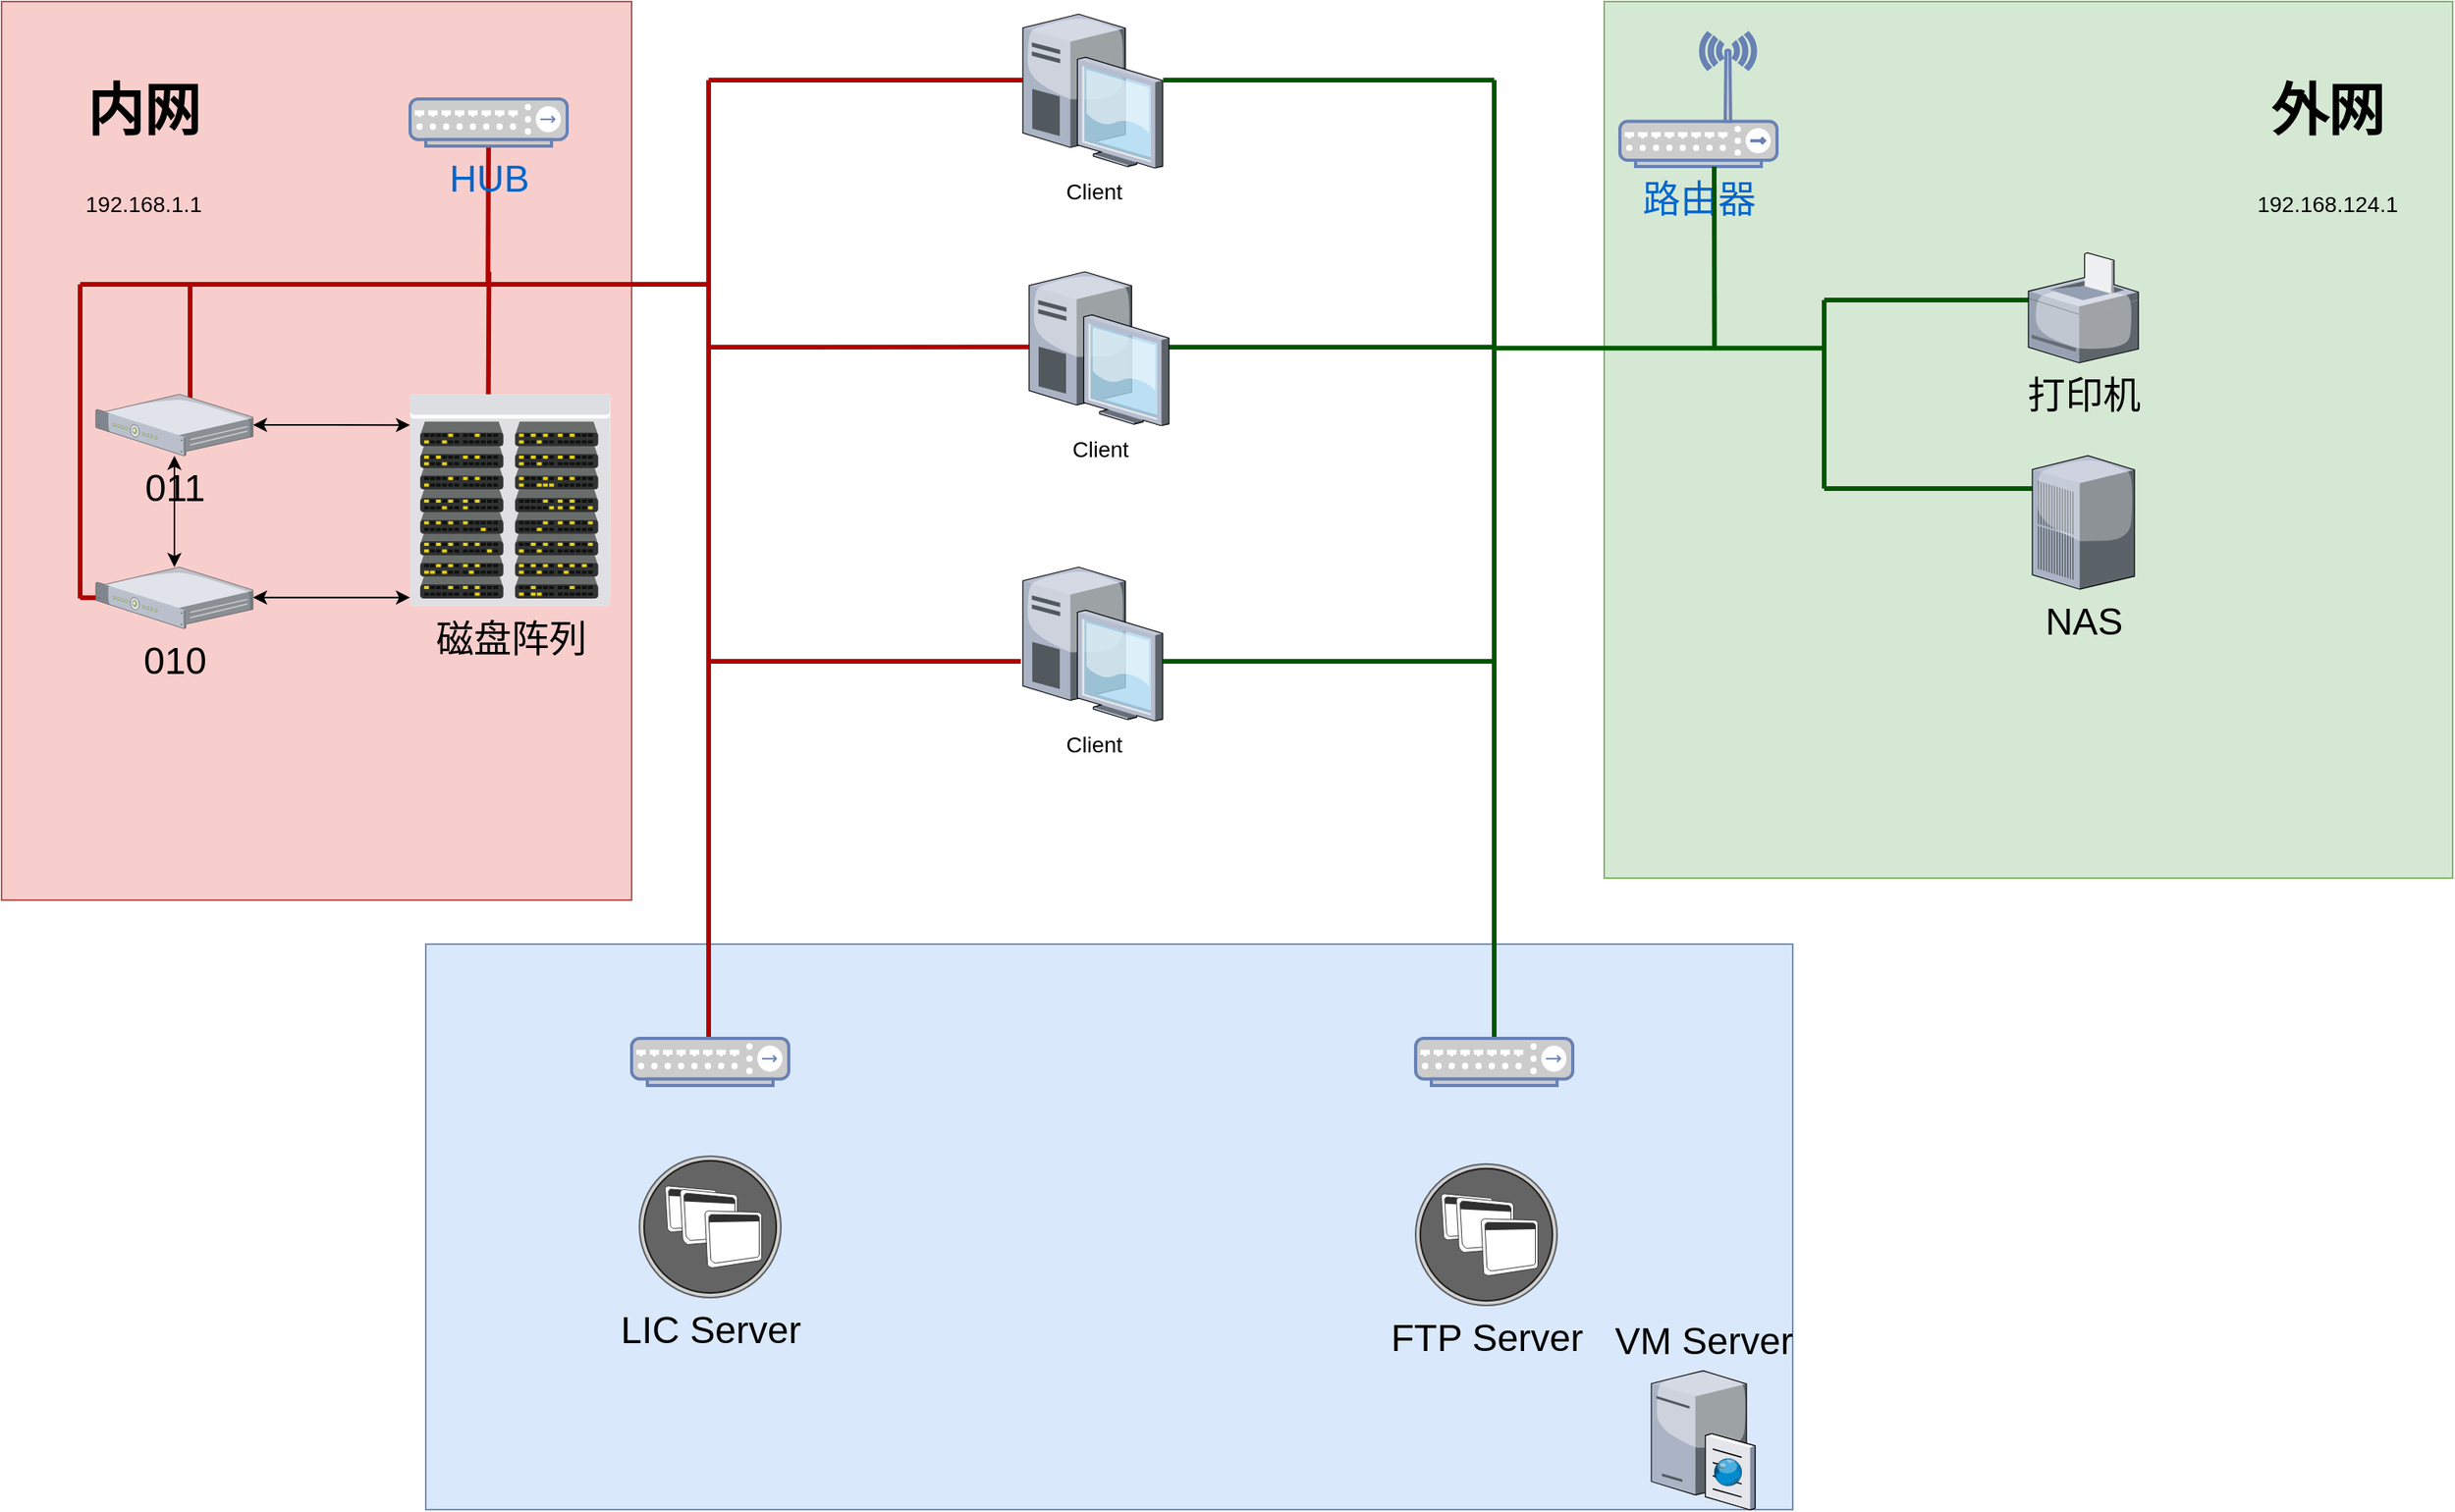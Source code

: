 <mxfile version="20.8.20" type="github">
  <diagram name="Page-1" id="e3a06f82-3646-2815-327d-82caf3d4e204">
    <mxGraphModel dx="2440" dy="1322" grid="1" gridSize="10" guides="1" tooltips="1" connect="1" arrows="1" fold="1" page="1" pageScale="1.5" pageWidth="1169" pageHeight="826" background="none" math="0" shadow="0">
      <root>
        <mxCell id="0" style=";html=1;" />
        <mxCell id="1" style=";html=1;" parent="0" />
        <mxCell id="0UCpNaX0U0LXcG72DFbN-45" value="" style="rounded=0;whiteSpace=wrap;html=1;fontSize=24;fillColor=#dae8fc;strokeColor=#6c8ebf;" vertex="1" parent="1">
          <mxGeometry x="430" y="690" width="870" height="360" as="geometry" />
        </mxCell>
        <mxCell id="6a7d8f32e03d9370-61" value="" style="whiteSpace=wrap;html=1;fillColor=#d5e8d4;fontSize=14;strokeColor=#82b366;verticalAlign=top;" parent="1" vertex="1">
          <mxGeometry x="1180" y="90" width="540" height="558" as="geometry" />
        </mxCell>
        <mxCell id="6a7d8f32e03d9370-57" value="&lt;h2&gt;&lt;br&gt;&lt;/h2&gt;" style="whiteSpace=wrap;html=1;fillColor=#f8cecc;fontSize=14;strokeColor=#b85450;verticalAlign=top;" parent="1" vertex="1">
          <mxGeometry x="160" y="90" width="401" height="572" as="geometry" />
        </mxCell>
        <mxCell id="6a7d8f32e03d9370-5" value="Client" style="verticalLabelPosition=bottom;aspect=fixed;html=1;verticalAlign=top;strokeColor=none;shape=mxgraph.citrix.desktop;fillColor=#66B2FF;gradientColor=#0066CC;fontSize=14;" parent="1" vertex="1">
          <mxGeometry x="810" y="98.0" width="89" height="98" as="geometry" />
        </mxCell>
        <mxCell id="0UCpNaX0U0LXcG72DFbN-6" value="Client" style="verticalLabelPosition=bottom;aspect=fixed;html=1;verticalAlign=top;strokeColor=none;shape=mxgraph.citrix.desktop;fillColor=#66B2FF;gradientColor=#0066CC;fontSize=14;" vertex="1" parent="1">
          <mxGeometry x="810" y="450" width="89" height="98" as="geometry" />
        </mxCell>
        <mxCell id="0UCpNaX0U0LXcG72DFbN-12" value="&lt;span style=&quot;font-size: 24px;&quot;&gt;VM Server&lt;/span&gt;" style="verticalLabelPosition=top;aspect=fixed;html=1;verticalAlign=bottom;strokeColor=none;shape=mxgraph.citrix.cache_server;fillColor=#66B2FF;gradientColor=#0066CC;fontSize=14;labelPosition=center;align=center;" vertex="1" parent="1">
          <mxGeometry x="1210" y="959.5" width="65.9" height="90.5" as="geometry" />
        </mxCell>
        <mxCell id="0UCpNaX0U0LXcG72DFbN-19" style="edgeStyle=orthogonalEdgeStyle;rounded=0;orthogonalLoop=1;jettySize=auto;html=1;fontSize=24;entryX=0;entryY=0.145;entryDx=0;entryDy=0;entryPerimeter=0;startArrow=classic;startFill=1;" edge="1" parent="1" source="0UCpNaX0U0LXcG72DFbN-14" target="0UCpNaX0U0LXcG72DFbN-15">
          <mxGeometry relative="1" as="geometry" />
        </mxCell>
        <mxCell id="0UCpNaX0U0LXcG72DFbN-17" value="路由器" style="fontColor=#0066CC;verticalAlign=top;verticalLabelPosition=bottom;labelPosition=center;align=center;html=1;outlineConnect=0;fillColor=#CCCCCC;strokeColor=#6881B3;gradientColor=none;gradientDirection=north;strokeWidth=2;shape=mxgraph.networks.wireless_hub;fontSize=24;" vertex="1" parent="1">
          <mxGeometry x="1190" y="110" width="100" height="85" as="geometry" />
        </mxCell>
        <mxCell id="0UCpNaX0U0LXcG72DFbN-18" value="&lt;h2 style=&quot;border-color: var(--border-color);&quot;&gt;内网&lt;/h2&gt;&lt;div style=&quot;border-color: var(--border-color); font-size: 14px;&quot;&gt;192.168.1.1&lt;/div&gt;" style="text;html=1;align=center;verticalAlign=middle;resizable=0;points=[];autosize=1;strokeColor=none;fillColor=none;fontSize=24;" vertex="1" parent="1">
          <mxGeometry x="200" y="102" width="100" height="130" as="geometry" />
        </mxCell>
        <mxCell id="0UCpNaX0U0LXcG72DFbN-20" style="edgeStyle=orthogonalEdgeStyle;rounded=0;orthogonalLoop=1;jettySize=auto;html=1;fontSize=24;entryX=0;entryY=0.145;entryDx=0;entryDy=0;entryPerimeter=0;startArrow=classic;startFill=1;" edge="1" parent="1">
          <mxGeometry relative="1" as="geometry">
            <mxPoint x="320" y="469.35" as="sourcePoint" />
            <mxPoint x="420" y="469.35" as="targetPoint" />
          </mxGeometry>
        </mxCell>
        <mxCell id="0UCpNaX0U0LXcG72DFbN-21" style="edgeStyle=orthogonalEdgeStyle;rounded=0;orthogonalLoop=1;jettySize=auto;html=1;fontSize=24;startArrow=classic;startFill=1;" edge="1" parent="1" source="0UCpNaX0U0LXcG72DFbN-14" target="0UCpNaX0U0LXcG72DFbN-13">
          <mxGeometry relative="1" as="geometry">
            <mxPoint x="220" y="430" as="sourcePoint" />
            <mxPoint x="320" y="430" as="targetPoint" />
            <Array as="points" />
          </mxGeometry>
        </mxCell>
        <mxCell id="0UCpNaX0U0LXcG72DFbN-22" value="" style="html=1;rounded=0;fontSize=24;startArrow=none;startFill=0;endArrow=none;endFill=0;strokeWidth=3;fillColor=#e51400;strokeColor=#B20000;" edge="1" parent="1">
          <mxGeometry width="100" relative="1" as="geometry">
            <mxPoint x="210" y="270" as="sourcePoint" />
            <mxPoint x="610" y="270" as="targetPoint" />
          </mxGeometry>
        </mxCell>
        <mxCell id="0UCpNaX0U0LXcG72DFbN-23" value="" style="html=1;rounded=0;fontSize=24;startArrow=none;startFill=0;endArrow=none;endFill=0;strokeWidth=3;fillColor=#e51400;strokeColor=#B20000;" edge="1" parent="1">
          <mxGeometry width="100" relative="1" as="geometry">
            <mxPoint x="610" y="140" as="sourcePoint" />
            <mxPoint x="610" y="750" as="targetPoint" />
          </mxGeometry>
        </mxCell>
        <mxCell id="0UCpNaX0U0LXcG72DFbN-24" value="" style="html=1;rounded=0;fontSize=24;startArrow=none;startFill=0;endArrow=none;endFill=0;strokeWidth=3;fillColor=#e51400;strokeColor=#B20000;entryX=0;entryY=0.429;entryDx=0;entryDy=0;entryPerimeter=0;" edge="1" parent="1" target="6a7d8f32e03d9370-5">
          <mxGeometry width="100" relative="1" as="geometry">
            <mxPoint x="610" y="140" as="sourcePoint" />
            <mxPoint x="780" y="140" as="targetPoint" />
          </mxGeometry>
        </mxCell>
        <mxCell id="0UCpNaX0U0LXcG72DFbN-25" value="" style="html=1;rounded=0;fontSize=24;startArrow=none;startFill=0;endArrow=none;endFill=0;strokeWidth=3;fillColor=#e51400;strokeColor=#B20000;entryX=-0.001;entryY=0.489;entryDx=0;entryDy=0;entryPerimeter=0;" edge="1" parent="1" target="6a7d8f32e03d9370-4">
          <mxGeometry width="100" relative="1" as="geometry">
            <mxPoint x="610" y="310" as="sourcePoint" />
            <mxPoint x="810" y="310" as="targetPoint" />
          </mxGeometry>
        </mxCell>
        <mxCell id="0UCpNaX0U0LXcG72DFbN-26" value="" style="html=1;rounded=0;fontSize=24;startArrow=none;startFill=0;endArrow=none;endFill=0;strokeWidth=3;fillColor=#e51400;strokeColor=#B20000;entryX=-0.014;entryY=0.612;entryDx=0;entryDy=0;entryPerimeter=0;" edge="1" parent="1" target="0UCpNaX0U0LXcG72DFbN-6">
          <mxGeometry width="100" relative="1" as="geometry">
            <mxPoint x="610" y="510" as="sourcePoint" />
            <mxPoint x="770" y="500" as="targetPoint" />
          </mxGeometry>
        </mxCell>
        <mxCell id="0UCpNaX0U0LXcG72DFbN-27" value="&lt;h2 style=&quot;border-color: var(--border-color);&quot;&gt;外网&lt;/h2&gt;&lt;div style=&quot;border-color: var(--border-color); font-size: 14px;&quot;&gt;192.168.124.1&lt;/div&gt;" style="text;html=1;align=center;verticalAlign=middle;resizable=0;points=[];autosize=1;strokeColor=none;fillColor=none;fontSize=24;" vertex="1" parent="1">
          <mxGeometry x="1585" y="102" width="110" height="130" as="geometry" />
        </mxCell>
        <mxCell id="0UCpNaX0U0LXcG72DFbN-28" value="" style="html=1;rounded=0;fontSize=24;startArrow=none;startFill=0;endArrow=none;endFill=0;strokeWidth=3;fillColor=#008a00;strokeColor=#005700;" edge="1" parent="1" target="0UCpNaX0U0LXcG72DFbN-49">
          <mxGeometry width="100" relative="1" as="geometry">
            <mxPoint x="1110" y="140" as="sourcePoint" />
            <mxPoint x="1110" y="536.5" as="targetPoint" />
          </mxGeometry>
        </mxCell>
        <mxCell id="0UCpNaX0U0LXcG72DFbN-31" value="" style="html=1;rounded=0;fontSize=24;startArrow=none;startFill=0;endArrow=none;endFill=0;strokeWidth=3;fillColor=#008a00;strokeColor=#005700;entryX=1.003;entryY=0.428;entryDx=0;entryDy=0;entryPerimeter=0;" edge="1" parent="1" target="6a7d8f32e03d9370-5">
          <mxGeometry width="100" relative="1" as="geometry">
            <mxPoint x="1110" y="140" as="sourcePoint" />
            <mxPoint x="940" y="140" as="targetPoint" />
          </mxGeometry>
        </mxCell>
        <mxCell id="0UCpNaX0U0LXcG72DFbN-32" value="" style="html=1;rounded=0;fontSize=24;startArrow=none;startFill=0;endArrow=none;endFill=0;strokeWidth=3;fillColor=#008a00;strokeColor=#005700;entryX=1.003;entryY=0.428;entryDx=0;entryDy=0;entryPerimeter=0;" edge="1" parent="1">
          <mxGeometry width="100" relative="1" as="geometry">
            <mxPoint x="1110" y="310" as="sourcePoint" />
            <mxPoint x="899" y="310" as="targetPoint" />
          </mxGeometry>
        </mxCell>
        <mxCell id="0UCpNaX0U0LXcG72DFbN-33" value="" style="html=1;rounded=0;fontSize=24;startArrow=none;startFill=0;endArrow=none;endFill=0;strokeWidth=3;fillColor=#008a00;strokeColor=#005700;entryX=1.003;entryY=0.428;entryDx=0;entryDy=0;entryPerimeter=0;" edge="1" parent="1">
          <mxGeometry width="100" relative="1" as="geometry">
            <mxPoint x="1110" y="510" as="sourcePoint" />
            <mxPoint x="899" y="510" as="targetPoint" />
          </mxGeometry>
        </mxCell>
        <mxCell id="6a7d8f32e03d9370-4" value="Client" style="verticalLabelPosition=bottom;aspect=fixed;html=1;verticalAlign=top;strokeColor=none;shape=mxgraph.citrix.desktop;fillColor=#66B2FF;gradientColor=#0066CC;fontSize=14;" parent="1" vertex="1">
          <mxGeometry x="814" y="262.0" width="89" height="98" as="geometry" />
        </mxCell>
        <mxCell id="0UCpNaX0U0LXcG72DFbN-35" value="" style="html=1;rounded=0;fontSize=24;startArrow=none;startFill=0;endArrow=none;endFill=0;strokeWidth=3;fillColor=#008a00;strokeColor=#005700;entryX=1.003;entryY=0.428;entryDx=0;entryDy=0;entryPerimeter=0;" edge="1" parent="1">
          <mxGeometry width="100" relative="1" as="geometry">
            <mxPoint x="1321" y="310.66" as="sourcePoint" />
            <mxPoint x="1110" y="310.66" as="targetPoint" />
          </mxGeometry>
        </mxCell>
        <mxCell id="0UCpNaX0U0LXcG72DFbN-36" value="" style="html=1;rounded=0;fontSize=24;startArrow=none;startFill=0;endArrow=none;endFill=0;strokeWidth=3;fillColor=#008a00;strokeColor=#005700;" edge="1" parent="1">
          <mxGeometry width="100" relative="1" as="geometry">
            <mxPoint x="1320" y="400" as="sourcePoint" />
            <mxPoint x="1320" y="280" as="targetPoint" />
          </mxGeometry>
        </mxCell>
        <mxCell id="0UCpNaX0U0LXcG72DFbN-37" value="" style="html=1;rounded=0;fontSize=24;startArrow=none;startFill=0;endArrow=none;endFill=0;strokeWidth=3;fillColor=#e51400;strokeColor=#B20000;" edge="1" parent="1" source="0UCpNaX0U0LXcG72DFbN-16">
          <mxGeometry width="100" relative="1" as="geometry">
            <mxPoint x="469.58" y="200" as="sourcePoint" />
            <mxPoint x="469.58" y="270" as="targetPoint" />
          </mxGeometry>
        </mxCell>
        <mxCell id="0UCpNaX0U0LXcG72DFbN-16" value="HUB" style="fontColor=#0066CC;verticalAlign=top;verticalLabelPosition=bottom;labelPosition=center;align=center;html=1;outlineConnect=0;fillColor=#CCCCCC;strokeColor=#6881B3;gradientColor=none;gradientDirection=north;strokeWidth=2;shape=mxgraph.networks.hub;fontSize=24;" vertex="1" parent="1">
          <mxGeometry x="420" y="152.0" width="100" height="30" as="geometry" />
        </mxCell>
        <mxCell id="0UCpNaX0U0LXcG72DFbN-38" value="" style="html=1;rounded=0;fontSize=24;startArrow=none;startFill=0;endArrow=none;endFill=0;strokeWidth=3;fillColor=#e51400;strokeColor=#B20000;" edge="1" parent="1">
          <mxGeometry width="100" relative="1" as="geometry">
            <mxPoint x="280" y="270" as="sourcePoint" />
            <mxPoint x="280" y="355" as="targetPoint" />
          </mxGeometry>
        </mxCell>
        <mxCell id="0UCpNaX0U0LXcG72DFbN-14" value="011" style="verticalLabelPosition=bottom;sketch=0;aspect=fixed;html=1;verticalAlign=top;strokeColor=none;align=center;outlineConnect=0;shape=mxgraph.citrix.1u_2u_server;fontSize=24;" vertex="1" parent="1">
          <mxGeometry x="220" y="340" width="100" height="39.1" as="geometry" />
        </mxCell>
        <mxCell id="0UCpNaX0U0LXcG72DFbN-39" value="" style="html=1;rounded=0;fontSize=24;startArrow=none;startFill=0;endArrow=none;endFill=0;strokeWidth=3;fillColor=#e51400;strokeColor=#B20000;" edge="1" parent="1">
          <mxGeometry width="100" relative="1" as="geometry">
            <mxPoint x="470.21" y="262" as="sourcePoint" />
            <mxPoint x="469.79" y="350" as="targetPoint" />
          </mxGeometry>
        </mxCell>
        <mxCell id="0UCpNaX0U0LXcG72DFbN-15" value="磁盘阵列" style="verticalLabelPosition=bottom;sketch=0;aspect=fixed;html=1;verticalAlign=top;strokeColor=none;align=center;outlineConnect=0;shape=mxgraph.citrix.datacenter;fontSize=24;" vertex="1" parent="1">
          <mxGeometry x="420" y="340" width="127.5" height="135" as="geometry" />
        </mxCell>
        <mxCell id="0UCpNaX0U0LXcG72DFbN-40" value="" style="html=1;rounded=0;fontSize=24;startArrow=none;startFill=0;endArrow=none;endFill=0;strokeWidth=3;fillColor=#e51400;strokeColor=#B20000;" edge="1" parent="1">
          <mxGeometry width="100" relative="1" as="geometry">
            <mxPoint x="210" y="270" as="sourcePoint" />
            <mxPoint x="210" y="470" as="targetPoint" />
          </mxGeometry>
        </mxCell>
        <mxCell id="0UCpNaX0U0LXcG72DFbN-41" value="" style="endArrow=none;html=1;rounded=0;strokeWidth=3;fontSize=24;fillColor=#e51400;strokeColor=#B20000;" edge="1" parent="1">
          <mxGeometry width="50" height="50" relative="1" as="geometry">
            <mxPoint x="210" y="469.52" as="sourcePoint" />
            <mxPoint x="240" y="469.52" as="targetPoint" />
          </mxGeometry>
        </mxCell>
        <mxCell id="0UCpNaX0U0LXcG72DFbN-13" value="010" style="verticalLabelPosition=bottom;sketch=0;aspect=fixed;html=1;verticalAlign=top;strokeColor=none;align=center;outlineConnect=0;shape=mxgraph.citrix.1u_2u_server;fontSize=24;" vertex="1" parent="1">
          <mxGeometry x="220" y="450" width="100" height="39.1" as="geometry" />
        </mxCell>
        <mxCell id="0UCpNaX0U0LXcG72DFbN-42" value="" style="html=1;rounded=0;fontSize=24;startArrow=none;startFill=0;endArrow=none;endFill=0;strokeWidth=3;fillColor=#008a00;strokeColor=#005700;" edge="1" parent="1">
          <mxGeometry width="100" relative="1" as="geometry">
            <mxPoint x="1460.192" y="280" as="sourcePoint" />
            <mxPoint x="1320" y="280" as="targetPoint" />
          </mxGeometry>
        </mxCell>
        <mxCell id="0UCpNaX0U0LXcG72DFbN-29" value="打印机" style="verticalLabelPosition=bottom;sketch=0;aspect=fixed;html=1;verticalAlign=top;strokeColor=none;align=center;outlineConnect=0;shape=mxgraph.citrix.printer;fontSize=24;" vertex="1" parent="1">
          <mxGeometry x="1450" y="250" width="70" height="70" as="geometry" />
        </mxCell>
        <mxCell id="0UCpNaX0U0LXcG72DFbN-43" value="" style="html=1;rounded=0;fontSize=24;startArrow=none;startFill=0;endArrow=none;endFill=0;strokeWidth=3;fillColor=#008a00;strokeColor=#005700;" edge="1" parent="1">
          <mxGeometry width="100" relative="1" as="geometry">
            <mxPoint x="1460.192" y="400" as="sourcePoint" />
            <mxPoint x="1320" y="400" as="targetPoint" />
          </mxGeometry>
        </mxCell>
        <mxCell id="0UCpNaX0U0LXcG72DFbN-30" value="NAS" style="verticalLabelPosition=bottom;sketch=0;aspect=fixed;html=1;verticalAlign=top;strokeColor=none;align=center;outlineConnect=0;shape=mxgraph.citrix.pbx_server;fontSize=24;" vertex="1" parent="1">
          <mxGeometry x="1452.5" y="379.1" width="65" height="85" as="geometry" />
        </mxCell>
        <mxCell id="0UCpNaX0U0LXcG72DFbN-44" value="" style="html=1;rounded=0;fontSize=24;startArrow=none;startFill=0;endArrow=none;endFill=0;strokeWidth=3;fillColor=#008a00;strokeColor=#005700;" edge="1" parent="1">
          <mxGeometry width="100" relative="1" as="geometry">
            <mxPoint x="1250.2" y="310" as="sourcePoint" />
            <mxPoint x="1250" y="195" as="targetPoint" />
          </mxGeometry>
        </mxCell>
        <mxCell id="0UCpNaX0U0LXcG72DFbN-46" value="LIC Server" style="verticalLabelPosition=bottom;sketch=0;aspect=fixed;html=1;verticalAlign=top;strokeColor=none;align=center;outlineConnect=0;shape=mxgraph.citrix.role_applications;fontSize=24;" vertex="1" parent="1">
          <mxGeometry x="566" y="825" width="90" height="90" as="geometry" />
        </mxCell>
        <mxCell id="0UCpNaX0U0LXcG72DFbN-47" value="FTP Server" style="verticalLabelPosition=bottom;sketch=0;aspect=fixed;html=1;verticalAlign=top;strokeColor=none;align=center;outlineConnect=0;shape=mxgraph.citrix.role_applications;fontSize=24;" vertex="1" parent="1">
          <mxGeometry x="1060" y="830" width="90" height="90" as="geometry" />
        </mxCell>
        <mxCell id="0UCpNaX0U0LXcG72DFbN-48" value="" style="fontColor=#0066CC;verticalAlign=top;verticalLabelPosition=bottom;labelPosition=center;align=center;html=1;outlineConnect=0;fillColor=#CCCCCC;strokeColor=#6881B3;gradientColor=none;gradientDirection=north;strokeWidth=2;shape=mxgraph.networks.hub;fontSize=24;" vertex="1" parent="1">
          <mxGeometry x="561" y="750" width="100" height="30" as="geometry" />
        </mxCell>
        <mxCell id="0UCpNaX0U0LXcG72DFbN-49" value="" style="fontColor=#0066CC;verticalAlign=top;verticalLabelPosition=bottom;labelPosition=center;align=center;html=1;outlineConnect=0;fillColor=#CCCCCC;strokeColor=#6881B3;gradientColor=none;gradientDirection=north;strokeWidth=2;shape=mxgraph.networks.hub;fontSize=24;" vertex="1" parent="1">
          <mxGeometry x="1060" y="750" width="100" height="30" as="geometry" />
        </mxCell>
      </root>
    </mxGraphModel>
  </diagram>
</mxfile>

